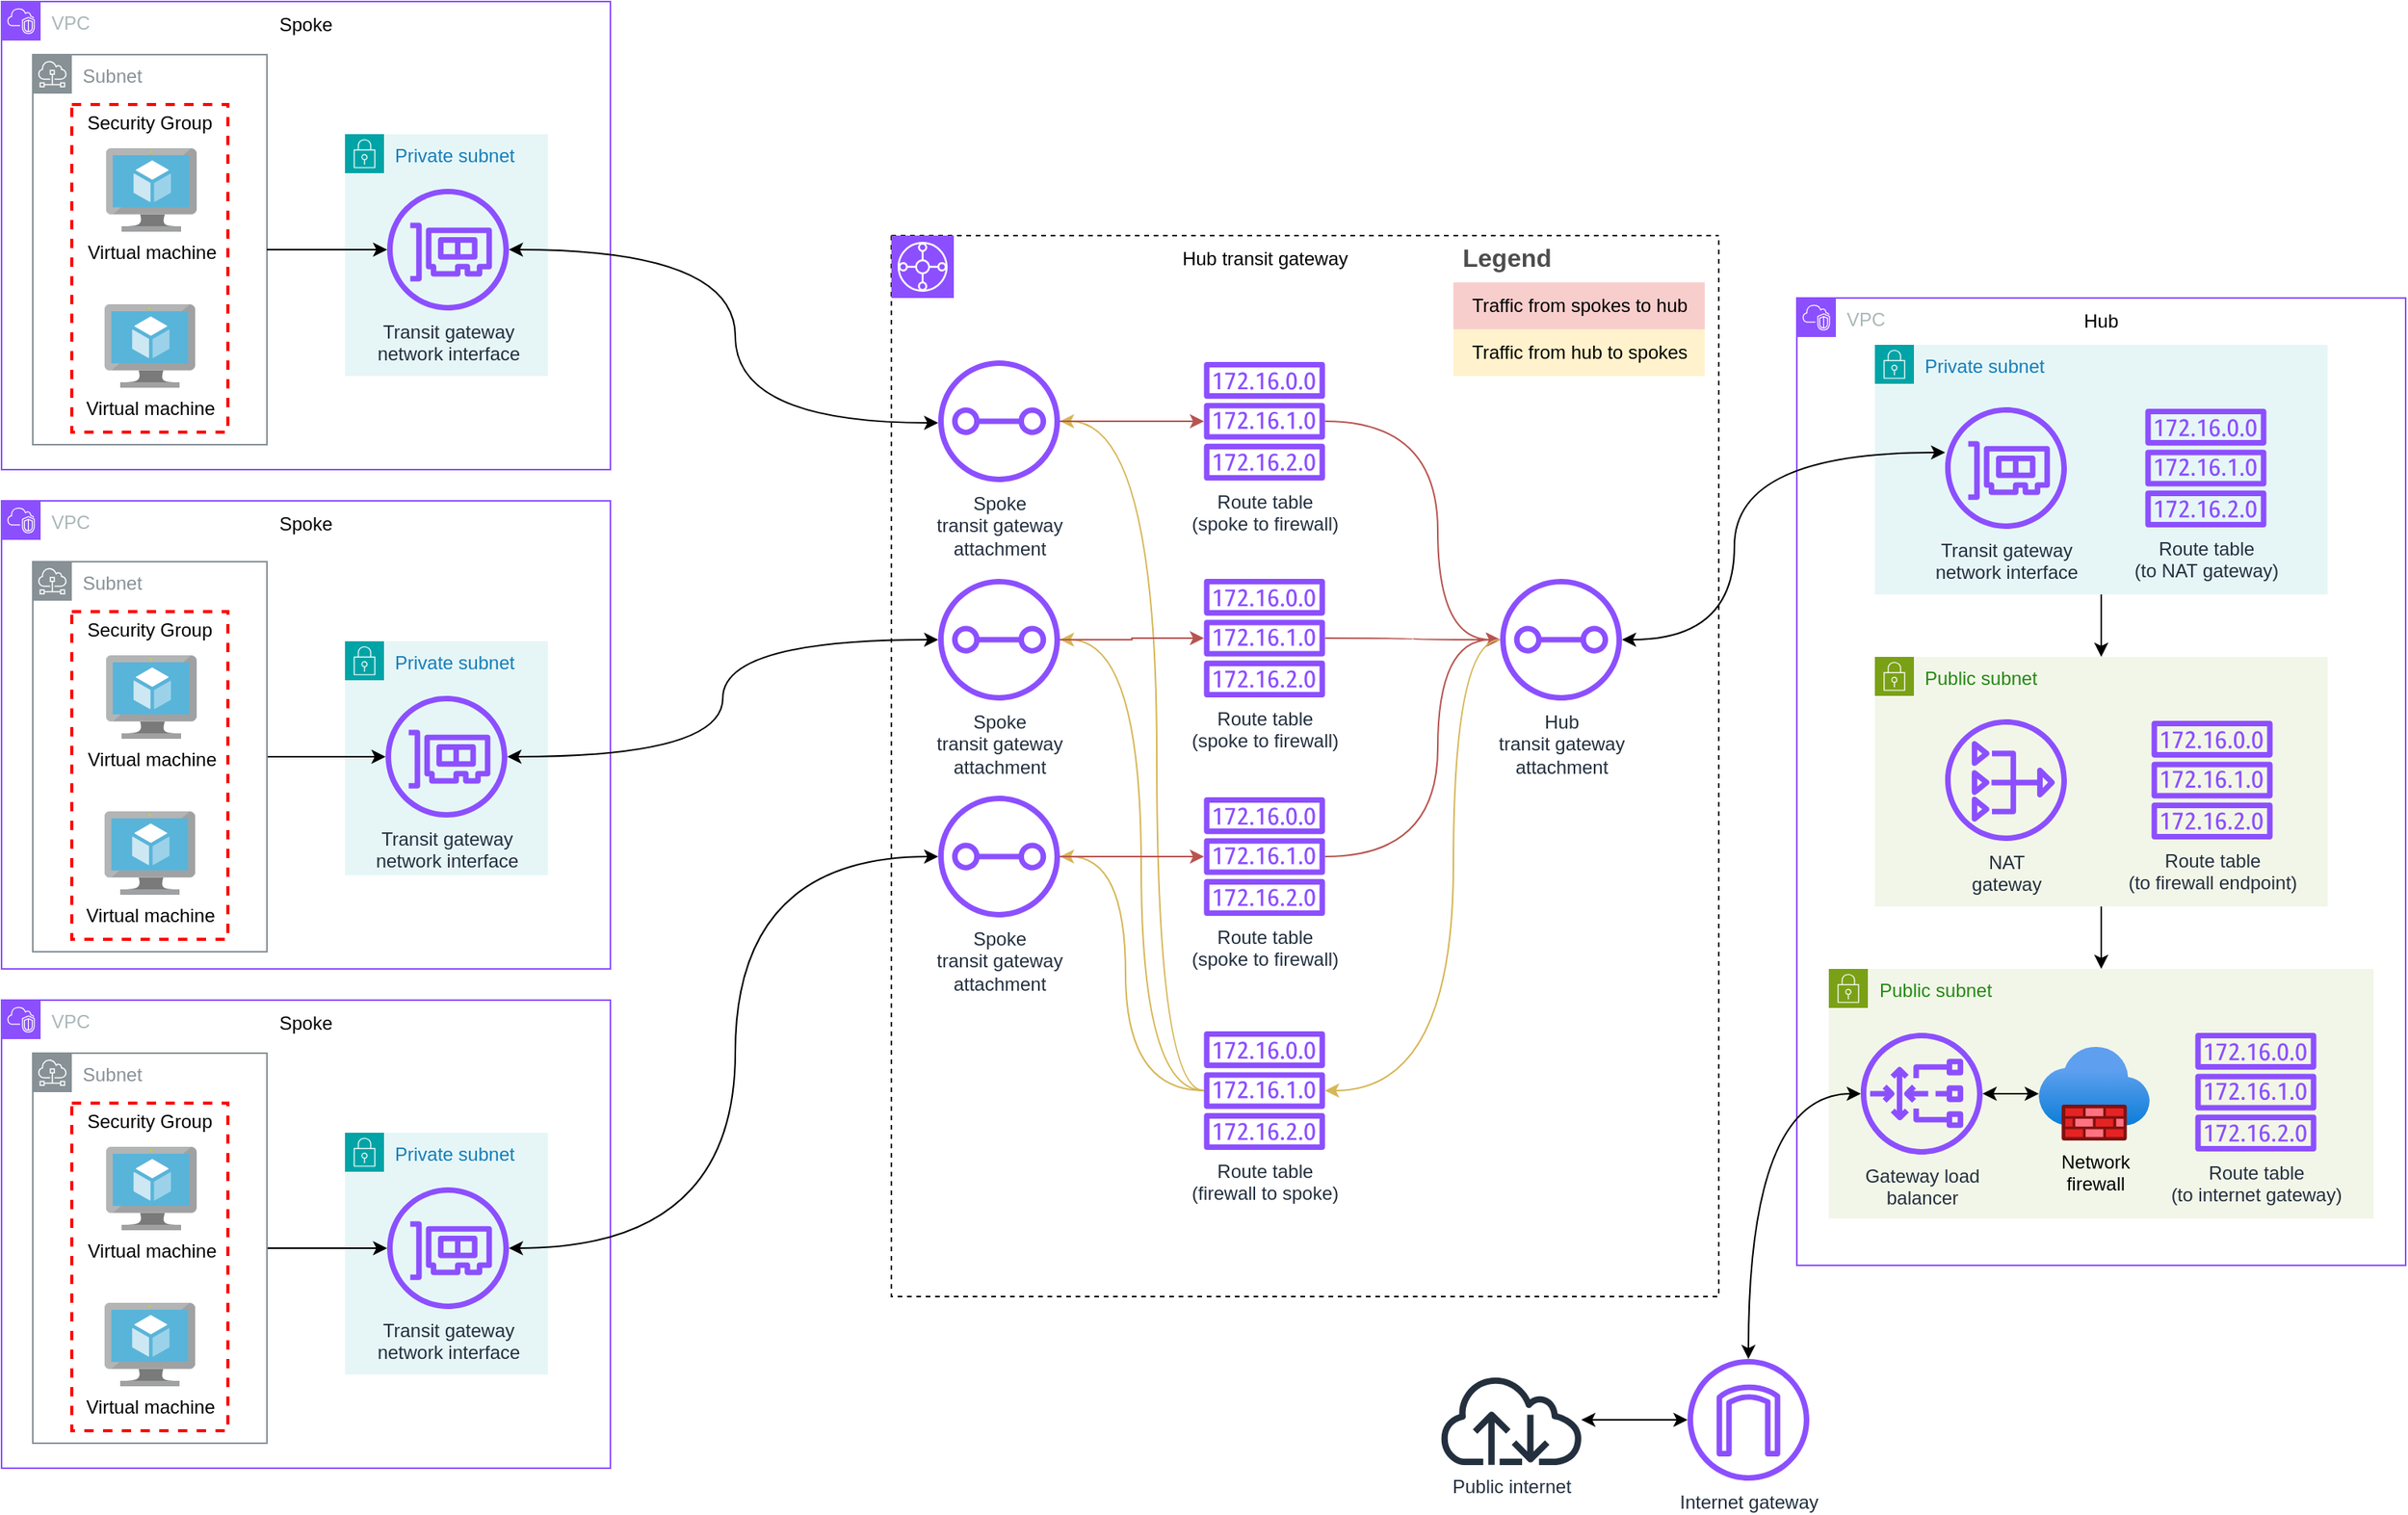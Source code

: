 <mxfile version="26.1.1">
  <diagram name="Page-1" id="fFQ6WQgZWspTpNPEQZPx">
    <mxGraphModel dx="1509" dy="788" grid="1" gridSize="10" guides="1" tooltips="1" connect="1" arrows="1" fold="1" page="1" pageScale="1" pageWidth="850" pageHeight="1100" math="0" shadow="0">
      <root>
        <mxCell id="0" />
        <mxCell id="1" parent="0" />
        <mxCell id="U5_Onp9Ch5R1h0iRhutX-193" value="VPC" style="points=[[0,0],[0.25,0],[0.5,0],[0.75,0],[1,0],[1,0.25],[1,0.5],[1,0.75],[1,1],[0.75,1],[0.5,1],[0.25,1],[0,1],[0,0.75],[0,0.5],[0,0.25]];outlineConnect=0;gradientColor=none;html=1;whiteSpace=wrap;fontSize=12;fontStyle=0;container=1;pointerEvents=0;collapsible=0;recursiveResize=0;shape=mxgraph.aws4.group;grIcon=mxgraph.aws4.group_vpc2;strokeColor=#8C4FFF;fillColor=none;verticalAlign=top;align=left;spacingLeft=30;fontColor=#AAB7B8;dashed=0;" parent="1" vertex="1">
          <mxGeometry x="30" y="30" width="390" height="300" as="geometry" />
        </mxCell>
        <mxCell id="U5_Onp9Ch5R1h0iRhutX-197" value="Subnet" style="sketch=0;outlineConnect=0;gradientColor=none;html=1;whiteSpace=wrap;fontSize=12;fontStyle=0;shape=mxgraph.aws4.group;grIcon=mxgraph.aws4.group_subnet;strokeColor=#879196;fillColor=none;verticalAlign=top;align=left;spacingLeft=30;fontColor=#879196;dashed=0;container=1;" parent="U5_Onp9Ch5R1h0iRhutX-193" vertex="1">
          <mxGeometry x="20" y="34" width="150" height="250" as="geometry" />
        </mxCell>
        <mxCell id="U5_Onp9Ch5R1h0iRhutX-198" value="Security Group" style="fontStyle=0;verticalAlign=top;align=center;spacingTop=-2;fillColor=none;rounded=0;whiteSpace=wrap;html=1;strokeColor=#FF0000;strokeWidth=2;dashed=1;container=0;collapsible=0;expand=0;recursiveResize=0;" parent="U5_Onp9Ch5R1h0iRhutX-197" vertex="1">
          <mxGeometry x="25" y="32" width="100" height="210" as="geometry" />
        </mxCell>
        <mxCell id="U5_Onp9Ch5R1h0iRhutX-196" value="&lt;div&gt;Virtual machine&lt;/div&gt;" style="image;sketch=0;aspect=fixed;html=1;points=[];align=center;fontSize=12;image=img/lib/mscae/Virtual_Machine.svg;" parent="U5_Onp9Ch5R1h0iRhutX-197" vertex="1">
          <mxGeometry x="46.862" y="59.999" width="58.14" height="53.488" as="geometry" />
        </mxCell>
        <mxCell id="U5_Onp9Ch5R1h0iRhutX-195" value="&lt;div&gt;Virtual machine&lt;/div&gt;" style="image;sketch=0;aspect=fixed;html=1;points=[];align=center;fontSize=12;image=img/lib/mscae/Virtual_Machine.svg;" parent="U5_Onp9Ch5R1h0iRhutX-197" vertex="1">
          <mxGeometry x="45.932" y="159.998" width="58.14" height="53.488" as="geometry" />
        </mxCell>
        <mxCell id="LJ91YOR7zUgHexyTRzu9-1" value="Spoke" style="text;html=1;align=center;verticalAlign=middle;whiteSpace=wrap;rounded=0;" vertex="1" parent="U5_Onp9Ch5R1h0iRhutX-193">
          <mxGeometry x="165" width="60" height="30" as="geometry" />
        </mxCell>
        <mxCell id="LJ91YOR7zUgHexyTRzu9-83" value="Private subnet" style="points=[[0,0],[0.25,0],[0.5,0],[0.75,0],[1,0],[1,0.25],[1,0.5],[1,0.75],[1,1],[0.75,1],[0.5,1],[0.25,1],[0,1],[0,0.75],[0,0.5],[0,0.25]];outlineConnect=0;gradientColor=none;html=1;whiteSpace=wrap;fontSize=12;fontStyle=0;container=1;pointerEvents=0;collapsible=0;recursiveResize=0;shape=mxgraph.aws4.group;grIcon=mxgraph.aws4.group_security_group;grStroke=0;strokeColor=#00A4A6;fillColor=#E6F6F7;verticalAlign=top;align=left;spacingLeft=30;fontColor=#147EBA;dashed=0;" vertex="1" parent="U5_Onp9Ch5R1h0iRhutX-193">
          <mxGeometry x="220" y="85" width="130" height="155" as="geometry" />
        </mxCell>
        <mxCell id="LJ91YOR7zUgHexyTRzu9-84" value="&lt;div&gt;Transit gateway&lt;/div&gt;&lt;div&gt;network interface&lt;/div&gt;" style="sketch=0;outlineConnect=0;fontColor=#232F3E;gradientColor=none;fillColor=#8C4FFF;strokeColor=none;dashed=0;verticalLabelPosition=bottom;verticalAlign=top;align=center;html=1;fontSize=12;fontStyle=0;aspect=fixed;pointerEvents=1;shape=mxgraph.aws4.elastic_network_interface;" vertex="1" parent="LJ91YOR7zUgHexyTRzu9-83">
          <mxGeometry x="27" y="35" width="78" height="78" as="geometry" />
        </mxCell>
        <mxCell id="LJ91YOR7zUgHexyTRzu9-132" style="edgeStyle=orthogonalEdgeStyle;rounded=0;orthogonalLoop=1;jettySize=auto;html=1;" edge="1" parent="U5_Onp9Ch5R1h0iRhutX-193" source="U5_Onp9Ch5R1h0iRhutX-197" target="LJ91YOR7zUgHexyTRzu9-84">
          <mxGeometry relative="1" as="geometry" />
        </mxCell>
        <mxCell id="U5_Onp9Ch5R1h0iRhutX-237" value="VPC" style="points=[[0,0],[0.25,0],[0.5,0],[0.75,0],[1,0],[1,0.25],[1,0.5],[1,0.75],[1,1],[0.75,1],[0.5,1],[0.25,1],[0,1],[0,0.75],[0,0.5],[0,0.25]];outlineConnect=0;gradientColor=none;html=1;whiteSpace=wrap;fontSize=12;fontStyle=0;container=1;pointerEvents=0;collapsible=0;recursiveResize=0;shape=mxgraph.aws4.group;grIcon=mxgraph.aws4.group_vpc2;strokeColor=#8C4FFF;fillColor=none;verticalAlign=top;align=left;spacingLeft=30;fontColor=#AAB7B8;dashed=0;" parent="1" vertex="1">
          <mxGeometry x="30" y="350" width="390" height="300" as="geometry" />
        </mxCell>
        <mxCell id="LJ91YOR7zUgHexyTRzu9-3" value="Spoke" style="text;html=1;align=center;verticalAlign=middle;whiteSpace=wrap;rounded=0;" vertex="1" parent="U5_Onp9Ch5R1h0iRhutX-237">
          <mxGeometry x="165" width="60" height="30" as="geometry" />
        </mxCell>
        <mxCell id="LJ91YOR7zUgHexyTRzu9-86" value="Private subnet" style="points=[[0,0],[0.25,0],[0.5,0],[0.75,0],[1,0],[1,0.25],[1,0.5],[1,0.75],[1,1],[0.75,1],[0.5,1],[0.25,1],[0,1],[0,0.75],[0,0.5],[0,0.25]];outlineConnect=0;gradientColor=none;html=1;whiteSpace=wrap;fontSize=12;fontStyle=0;container=1;pointerEvents=0;collapsible=0;recursiveResize=0;shape=mxgraph.aws4.group;grIcon=mxgraph.aws4.group_security_group;grStroke=0;strokeColor=#00A4A6;fillColor=#E6F6F7;verticalAlign=top;align=left;spacingLeft=30;fontColor=#147EBA;dashed=0;" vertex="1" parent="U5_Onp9Ch5R1h0iRhutX-237">
          <mxGeometry x="220" y="90" width="130" height="150" as="geometry" />
        </mxCell>
        <mxCell id="LJ91YOR7zUgHexyTRzu9-87" value="&lt;div&gt;Transit gateway&lt;/div&gt;&lt;div&gt;network interface&lt;/div&gt;" style="sketch=0;outlineConnect=0;fontColor=#232F3E;gradientColor=none;fillColor=#8C4FFF;strokeColor=none;dashed=0;verticalLabelPosition=bottom;verticalAlign=top;align=center;html=1;fontSize=12;fontStyle=0;aspect=fixed;pointerEvents=1;shape=mxgraph.aws4.elastic_network_interface;" vertex="1" parent="LJ91YOR7zUgHexyTRzu9-86">
          <mxGeometry x="26" y="35" width="78" height="78" as="geometry" />
        </mxCell>
        <mxCell id="LJ91YOR7zUgHexyTRzu9-133" style="edgeStyle=orthogonalEdgeStyle;rounded=0;orthogonalLoop=1;jettySize=auto;html=1;" edge="1" parent="U5_Onp9Ch5R1h0iRhutX-237" source="LJ91YOR7zUgHexyTRzu9-124" target="LJ91YOR7zUgHexyTRzu9-87">
          <mxGeometry relative="1" as="geometry" />
        </mxCell>
        <mxCell id="LJ91YOR7zUgHexyTRzu9-124" value="Subnet" style="sketch=0;outlineConnect=0;gradientColor=none;html=1;whiteSpace=wrap;fontSize=12;fontStyle=0;shape=mxgraph.aws4.group;grIcon=mxgraph.aws4.group_subnet;strokeColor=#879196;fillColor=none;verticalAlign=top;align=left;spacingLeft=30;fontColor=#879196;dashed=0;container=1;" vertex="1" parent="U5_Onp9Ch5R1h0iRhutX-237">
          <mxGeometry x="20" y="39" width="150" height="250" as="geometry" />
        </mxCell>
        <mxCell id="LJ91YOR7zUgHexyTRzu9-125" value="Security Group" style="fontStyle=0;verticalAlign=top;align=center;spacingTop=-2;fillColor=none;rounded=0;whiteSpace=wrap;html=1;strokeColor=#FF0000;strokeWidth=2;dashed=1;container=0;collapsible=0;expand=0;recursiveResize=0;" vertex="1" parent="LJ91YOR7zUgHexyTRzu9-124">
          <mxGeometry x="25" y="32" width="100" height="210" as="geometry" />
        </mxCell>
        <mxCell id="LJ91YOR7zUgHexyTRzu9-126" value="&lt;div&gt;Virtual machine&lt;/div&gt;" style="image;sketch=0;aspect=fixed;html=1;points=[];align=center;fontSize=12;image=img/lib/mscae/Virtual_Machine.svg;" vertex="1" parent="LJ91YOR7zUgHexyTRzu9-124">
          <mxGeometry x="46.862" y="59.999" width="58.14" height="53.488" as="geometry" />
        </mxCell>
        <mxCell id="LJ91YOR7zUgHexyTRzu9-127" value="&lt;div&gt;Virtual machine&lt;/div&gt;" style="image;sketch=0;aspect=fixed;html=1;points=[];align=center;fontSize=12;image=img/lib/mscae/Virtual_Machine.svg;" vertex="1" parent="LJ91YOR7zUgHexyTRzu9-124">
          <mxGeometry x="45.932" y="159.998" width="58.14" height="53.488" as="geometry" />
        </mxCell>
        <mxCell id="U5_Onp9Ch5R1h0iRhutX-245" value="VPC" style="points=[[0,0],[0.25,0],[0.5,0],[0.75,0],[1,0],[1,0.25],[1,0.5],[1,0.75],[1,1],[0.75,1],[0.5,1],[0.25,1],[0,1],[0,0.75],[0,0.5],[0,0.25]];outlineConnect=0;gradientColor=none;html=1;whiteSpace=wrap;fontSize=12;fontStyle=0;container=1;pointerEvents=0;collapsible=0;recursiveResize=0;shape=mxgraph.aws4.group;grIcon=mxgraph.aws4.group_vpc2;strokeColor=#8C4FFF;fillColor=none;verticalAlign=top;align=left;spacingLeft=30;fontColor=#AAB7B8;dashed=0;" parent="1" vertex="1">
          <mxGeometry x="30" y="670" width="390" height="300" as="geometry" />
        </mxCell>
        <mxCell id="LJ91YOR7zUgHexyTRzu9-4" value="Spoke" style="text;html=1;align=center;verticalAlign=middle;whiteSpace=wrap;rounded=0;" vertex="1" parent="U5_Onp9Ch5R1h0iRhutX-245">
          <mxGeometry x="165" width="60" height="30" as="geometry" />
        </mxCell>
        <mxCell id="LJ91YOR7zUgHexyTRzu9-88" value="Private subnet" style="points=[[0,0],[0.25,0],[0.5,0],[0.75,0],[1,0],[1,0.25],[1,0.5],[1,0.75],[1,1],[0.75,1],[0.5,1],[0.25,1],[0,1],[0,0.75],[0,0.5],[0,0.25]];outlineConnect=0;gradientColor=none;html=1;whiteSpace=wrap;fontSize=12;fontStyle=0;container=1;pointerEvents=0;collapsible=0;recursiveResize=0;shape=mxgraph.aws4.group;grIcon=mxgraph.aws4.group_security_group;grStroke=0;strokeColor=#00A4A6;fillColor=#E6F6F7;verticalAlign=top;align=left;spacingLeft=30;fontColor=#147EBA;dashed=0;" vertex="1" parent="U5_Onp9Ch5R1h0iRhutX-245">
          <mxGeometry x="220" y="85" width="130" height="155" as="geometry" />
        </mxCell>
        <mxCell id="LJ91YOR7zUgHexyTRzu9-89" value="&lt;div&gt;Transit gateway&lt;/div&gt;&lt;div&gt;network interface&lt;/div&gt;" style="sketch=0;outlineConnect=0;fontColor=#232F3E;gradientColor=none;fillColor=#8C4FFF;strokeColor=none;dashed=0;verticalLabelPosition=bottom;verticalAlign=top;align=center;html=1;fontSize=12;fontStyle=0;aspect=fixed;pointerEvents=1;shape=mxgraph.aws4.elastic_network_interface;" vertex="1" parent="LJ91YOR7zUgHexyTRzu9-88">
          <mxGeometry x="27" y="35" width="78" height="78" as="geometry" />
        </mxCell>
        <mxCell id="LJ91YOR7zUgHexyTRzu9-134" style="edgeStyle=orthogonalEdgeStyle;rounded=0;orthogonalLoop=1;jettySize=auto;html=1;" edge="1" parent="U5_Onp9Ch5R1h0iRhutX-245" source="LJ91YOR7zUgHexyTRzu9-128" target="LJ91YOR7zUgHexyTRzu9-89">
          <mxGeometry relative="1" as="geometry" />
        </mxCell>
        <mxCell id="LJ91YOR7zUgHexyTRzu9-128" value="Subnet" style="sketch=0;outlineConnect=0;gradientColor=none;html=1;whiteSpace=wrap;fontSize=12;fontStyle=0;shape=mxgraph.aws4.group;grIcon=mxgraph.aws4.group_subnet;strokeColor=#879196;fillColor=none;verticalAlign=top;align=left;spacingLeft=30;fontColor=#879196;dashed=0;container=1;" vertex="1" parent="U5_Onp9Ch5R1h0iRhutX-245">
          <mxGeometry x="20" y="34" width="150" height="250" as="geometry" />
        </mxCell>
        <mxCell id="LJ91YOR7zUgHexyTRzu9-129" value="Security Group" style="fontStyle=0;verticalAlign=top;align=center;spacingTop=-2;fillColor=none;rounded=0;whiteSpace=wrap;html=1;strokeColor=#FF0000;strokeWidth=2;dashed=1;container=0;collapsible=0;expand=0;recursiveResize=0;" vertex="1" parent="LJ91YOR7zUgHexyTRzu9-128">
          <mxGeometry x="25" y="32" width="100" height="210" as="geometry" />
        </mxCell>
        <mxCell id="LJ91YOR7zUgHexyTRzu9-130" value="&lt;div&gt;Virtual machine&lt;/div&gt;" style="image;sketch=0;aspect=fixed;html=1;points=[];align=center;fontSize=12;image=img/lib/mscae/Virtual_Machine.svg;" vertex="1" parent="LJ91YOR7zUgHexyTRzu9-128">
          <mxGeometry x="46.862" y="59.999" width="58.14" height="53.488" as="geometry" />
        </mxCell>
        <mxCell id="LJ91YOR7zUgHexyTRzu9-131" value="&lt;div&gt;Virtual machine&lt;/div&gt;" style="image;sketch=0;aspect=fixed;html=1;points=[];align=center;fontSize=12;image=img/lib/mscae/Virtual_Machine.svg;" vertex="1" parent="LJ91YOR7zUgHexyTRzu9-128">
          <mxGeometry x="45.932" y="159.998" width="58.14" height="53.488" as="geometry" />
        </mxCell>
        <mxCell id="LJ91YOR7zUgHexyTRzu9-92" style="edgeStyle=orthogonalEdgeStyle;rounded=0;orthogonalLoop=1;jettySize=auto;html=1;curved=1;startArrow=classic;startFill=1;" edge="1" parent="1" source="LJ91YOR7zUgHexyTRzu9-84" target="LJ91YOR7zUgHexyTRzu9-85">
          <mxGeometry relative="1" as="geometry">
            <Array as="points">
              <mxPoint x="500" y="189" />
              <mxPoint x="500" y="300" />
            </Array>
          </mxGeometry>
        </mxCell>
        <mxCell id="LJ91YOR7zUgHexyTRzu9-94" style="edgeStyle=orthogonalEdgeStyle;rounded=0;orthogonalLoop=1;jettySize=auto;html=1;curved=1;startArrow=classic;startFill=1;" edge="1" parent="1" source="LJ91YOR7zUgHexyTRzu9-87" target="LJ91YOR7zUgHexyTRzu9-90">
          <mxGeometry relative="1" as="geometry" />
        </mxCell>
        <mxCell id="LJ91YOR7zUgHexyTRzu9-96" style="edgeStyle=orthogonalEdgeStyle;rounded=0;orthogonalLoop=1;jettySize=auto;html=1;curved=1;startArrow=classic;startFill=1;" edge="1" parent="1" source="LJ91YOR7zUgHexyTRzu9-89" target="LJ91YOR7zUgHexyTRzu9-91">
          <mxGeometry relative="1" as="geometry">
            <Array as="points">
              <mxPoint x="500" y="829" />
              <mxPoint x="500" y="578" />
            </Array>
          </mxGeometry>
        </mxCell>
        <mxCell id="LJ91YOR7zUgHexyTRzu9-58" value="" style="swimlane;startSize=0;dashed=1;" vertex="1" parent="1">
          <mxGeometry x="600" y="180" width="530" height="680" as="geometry" />
        </mxCell>
        <mxCell id="LJ91YOR7zUgHexyTRzu9-51" value="" style="sketch=0;points=[[0,0,0],[0.25,0,0],[0.5,0,0],[0.75,0,0],[1,0,0],[0,1,0],[0.25,1,0],[0.5,1,0],[0.75,1,0],[1,1,0],[0,0.25,0],[0,0.5,0],[0,0.75,0],[1,0.25,0],[1,0.5,0],[1,0.75,0]];outlineConnect=0;fontColor=#232F3E;fillColor=#8C4FFF;strokeColor=#ffffff;dashed=0;verticalLabelPosition=bottom;verticalAlign=top;align=center;html=1;fontSize=12;fontStyle=0;aspect=fixed;shape=mxgraph.aws4.resourceIcon;resIcon=mxgraph.aws4.transit_gateway;" vertex="1" parent="LJ91YOR7zUgHexyTRzu9-58">
          <mxGeometry width="40" height="40" as="geometry" />
        </mxCell>
        <mxCell id="LJ91YOR7zUgHexyTRzu9-112" style="edgeStyle=orthogonalEdgeStyle;rounded=0;orthogonalLoop=1;jettySize=auto;html=1;curved=1;fillColor=#fff2cc;strokeColor=#d6b656;" edge="1" parent="LJ91YOR7zUgHexyTRzu9-58" source="LJ91YOR7zUgHexyTRzu9-60" target="LJ91YOR7zUgHexyTRzu9-91">
          <mxGeometry relative="1" as="geometry">
            <Array as="points">
              <mxPoint x="150" y="548" />
              <mxPoint x="150" y="398" />
            </Array>
          </mxGeometry>
        </mxCell>
        <mxCell id="LJ91YOR7zUgHexyTRzu9-113" style="edgeStyle=orthogonalEdgeStyle;rounded=0;orthogonalLoop=1;jettySize=auto;html=1;curved=1;fillColor=#fff2cc;strokeColor=#d6b656;" edge="1" parent="LJ91YOR7zUgHexyTRzu9-58" source="LJ91YOR7zUgHexyTRzu9-60" target="LJ91YOR7zUgHexyTRzu9-90">
          <mxGeometry relative="1" as="geometry">
            <Array as="points">
              <mxPoint x="160" y="548" />
              <mxPoint x="160" y="259" />
            </Array>
          </mxGeometry>
        </mxCell>
        <mxCell id="LJ91YOR7zUgHexyTRzu9-114" style="edgeStyle=orthogonalEdgeStyle;rounded=0;orthogonalLoop=1;jettySize=auto;html=1;curved=1;fillColor=#fff2cc;strokeColor=#d6b656;" edge="1" parent="LJ91YOR7zUgHexyTRzu9-58" source="LJ91YOR7zUgHexyTRzu9-60" target="LJ91YOR7zUgHexyTRzu9-85">
          <mxGeometry relative="1" as="geometry">
            <Array as="points">
              <mxPoint x="170" y="548" />
              <mxPoint x="170" y="119" />
            </Array>
          </mxGeometry>
        </mxCell>
        <mxCell id="LJ91YOR7zUgHexyTRzu9-60" value="&lt;div&gt;Route table&lt;/div&gt;&lt;div&gt;(firewall to spoke)&lt;/div&gt;" style="sketch=0;outlineConnect=0;fontColor=#232F3E;gradientColor=none;fillColor=#8C4FFF;strokeColor=none;dashed=0;verticalLabelPosition=bottom;verticalAlign=top;align=center;html=1;fontSize=12;fontStyle=0;aspect=fixed;pointerEvents=1;shape=mxgraph.aws4.route_table;" vertex="1" parent="LJ91YOR7zUgHexyTRzu9-58">
          <mxGeometry x="200" y="510" width="78" height="76" as="geometry" />
        </mxCell>
        <mxCell id="LJ91YOR7zUgHexyTRzu9-106" style="edgeStyle=orthogonalEdgeStyle;rounded=0;orthogonalLoop=1;jettySize=auto;html=1;curved=1;strokeColor=#b85450;fillColor=#f8cecc;" edge="1" parent="LJ91YOR7zUgHexyTRzu9-58" source="LJ91YOR7zUgHexyTRzu9-22" target="LJ91YOR7zUgHexyTRzu9-64">
          <mxGeometry relative="1" as="geometry">
            <Array as="points">
              <mxPoint x="350" y="119" />
              <mxPoint x="350" y="259" />
            </Array>
          </mxGeometry>
        </mxCell>
        <mxCell id="LJ91YOR7zUgHexyTRzu9-22" value="&lt;div&gt;Route table&lt;/div&gt;&lt;div&gt;(spoke to firewall)&lt;/div&gt;" style="sketch=0;outlineConnect=0;fontColor=#232F3E;gradientColor=none;fillColor=#8C4FFF;strokeColor=none;dashed=0;verticalLabelPosition=bottom;verticalAlign=top;align=center;html=1;fontSize=12;fontStyle=0;aspect=fixed;pointerEvents=1;shape=mxgraph.aws4.route_table;" vertex="1" parent="LJ91YOR7zUgHexyTRzu9-58">
          <mxGeometry x="200" y="81" width="78" height="76" as="geometry" />
        </mxCell>
        <mxCell id="LJ91YOR7zUgHexyTRzu9-108" style="edgeStyle=orthogonalEdgeStyle;rounded=0;orthogonalLoop=1;jettySize=auto;html=1;curved=1;fillColor=#f8cecc;strokeColor=#b85450;" edge="1" parent="LJ91YOR7zUgHexyTRzu9-58" source="LJ91YOR7zUgHexyTRzu9-80" target="LJ91YOR7zUgHexyTRzu9-64">
          <mxGeometry relative="1" as="geometry">
            <Array as="points">
              <mxPoint x="350" y="398" />
              <mxPoint x="350" y="259" />
            </Array>
          </mxGeometry>
        </mxCell>
        <mxCell id="LJ91YOR7zUgHexyTRzu9-80" value="&lt;div&gt;Route table&lt;/div&gt;&lt;div&gt;(spoke to firewall)&lt;/div&gt;" style="sketch=0;outlineConnect=0;fontColor=#232F3E;gradientColor=none;fillColor=#8C4FFF;strokeColor=none;dashed=0;verticalLabelPosition=bottom;verticalAlign=top;align=center;html=1;fontSize=12;fontStyle=0;aspect=fixed;pointerEvents=1;shape=mxgraph.aws4.route_table;" vertex="1" parent="LJ91YOR7zUgHexyTRzu9-58">
          <mxGeometry x="200" y="360" width="78" height="76" as="geometry" />
        </mxCell>
        <mxCell id="LJ91YOR7zUgHexyTRzu9-107" style="edgeStyle=orthogonalEdgeStyle;rounded=0;orthogonalLoop=1;jettySize=auto;html=1;curved=1;fillColor=#f8cecc;strokeColor=#b85450;" edge="1" parent="LJ91YOR7zUgHexyTRzu9-58" source="LJ91YOR7zUgHexyTRzu9-79" target="LJ91YOR7zUgHexyTRzu9-64">
          <mxGeometry relative="1" as="geometry" />
        </mxCell>
        <mxCell id="LJ91YOR7zUgHexyTRzu9-79" value="&lt;div&gt;Route table&lt;/div&gt;&lt;div&gt;(spoke to firewall)&lt;/div&gt;" style="sketch=0;outlineConnect=0;fontColor=#232F3E;gradientColor=none;fillColor=#8C4FFF;strokeColor=none;dashed=0;verticalLabelPosition=bottom;verticalAlign=top;align=center;html=1;fontSize=12;fontStyle=0;aspect=fixed;pointerEvents=1;shape=mxgraph.aws4.route_table;" vertex="1" parent="LJ91YOR7zUgHexyTRzu9-58">
          <mxGeometry x="200" y="220" width="78" height="76" as="geometry" />
        </mxCell>
        <mxCell id="LJ91YOR7zUgHexyTRzu9-102" style="edgeStyle=orthogonalEdgeStyle;rounded=0;orthogonalLoop=1;jettySize=auto;html=1;fontColor=#EA6B66;strokeColor=#b85450;fillColor=#f8cecc;" edge="1" parent="LJ91YOR7zUgHexyTRzu9-58" source="LJ91YOR7zUgHexyTRzu9-85" target="LJ91YOR7zUgHexyTRzu9-22">
          <mxGeometry relative="1" as="geometry" />
        </mxCell>
        <mxCell id="LJ91YOR7zUgHexyTRzu9-85" value="&lt;div&gt;Spoke&lt;/div&gt;&lt;div&gt;transit gateway&lt;/div&gt;&lt;div&gt;attachment&lt;/div&gt;" style="sketch=0;outlineConnect=0;fontColor=#232F3E;gradientColor=none;fillColor=#8C4FFF;strokeColor=none;dashed=0;verticalLabelPosition=bottom;verticalAlign=top;align=center;html=1;fontSize=12;fontStyle=0;aspect=fixed;pointerEvents=1;shape=mxgraph.aws4.transit_gateway_attachment;" vertex="1" parent="LJ91YOR7zUgHexyTRzu9-58">
          <mxGeometry x="30" y="80" width="78" height="78" as="geometry" />
        </mxCell>
        <mxCell id="LJ91YOR7zUgHexyTRzu9-103" style="edgeStyle=orthogonalEdgeStyle;rounded=0;orthogonalLoop=1;jettySize=auto;html=1;strokeColor=#b85450;fillColor=#f8cecc;" edge="1" parent="LJ91YOR7zUgHexyTRzu9-58" source="LJ91YOR7zUgHexyTRzu9-90" target="LJ91YOR7zUgHexyTRzu9-79">
          <mxGeometry relative="1" as="geometry" />
        </mxCell>
        <mxCell id="LJ91YOR7zUgHexyTRzu9-90" value="&lt;div&gt;Spoke&lt;/div&gt;&lt;div&gt;transit gateway&lt;/div&gt;&lt;div&gt;attachment&lt;/div&gt;" style="sketch=0;outlineConnect=0;fontColor=#232F3E;gradientColor=none;fillColor=#8C4FFF;strokeColor=none;dashed=0;verticalLabelPosition=bottom;verticalAlign=top;align=center;html=1;fontSize=12;fontStyle=0;aspect=fixed;pointerEvents=1;shape=mxgraph.aws4.transit_gateway_attachment;" vertex="1" parent="LJ91YOR7zUgHexyTRzu9-58">
          <mxGeometry x="30" y="220" width="78" height="78" as="geometry" />
        </mxCell>
        <mxCell id="LJ91YOR7zUgHexyTRzu9-104" style="edgeStyle=orthogonalEdgeStyle;rounded=0;orthogonalLoop=1;jettySize=auto;html=1;fillColor=#f8cecc;strokeColor=#b85450;" edge="1" parent="LJ91YOR7zUgHexyTRzu9-58" source="LJ91YOR7zUgHexyTRzu9-91" target="LJ91YOR7zUgHexyTRzu9-80">
          <mxGeometry relative="1" as="geometry" />
        </mxCell>
        <mxCell id="LJ91YOR7zUgHexyTRzu9-91" value="&lt;div&gt;Spoke&lt;/div&gt;&lt;div&gt;transit gateway&lt;/div&gt;&lt;div&gt;attachment&lt;/div&gt;" style="sketch=0;outlineConnect=0;fontColor=#232F3E;gradientColor=none;fillColor=#8C4FFF;strokeColor=none;dashed=0;verticalLabelPosition=bottom;verticalAlign=top;align=center;html=1;fontSize=12;fontStyle=0;aspect=fixed;pointerEvents=1;shape=mxgraph.aws4.transit_gateway_attachment;" vertex="1" parent="LJ91YOR7zUgHexyTRzu9-58">
          <mxGeometry x="30" y="359" width="78" height="78" as="geometry" />
        </mxCell>
        <mxCell id="LJ91YOR7zUgHexyTRzu9-111" style="edgeStyle=orthogonalEdgeStyle;rounded=0;orthogonalLoop=1;jettySize=auto;html=1;curved=1;fillColor=#fff2cc;strokeColor=#d6b656;" edge="1" parent="LJ91YOR7zUgHexyTRzu9-58" source="LJ91YOR7zUgHexyTRzu9-64" target="LJ91YOR7zUgHexyTRzu9-60">
          <mxGeometry relative="1" as="geometry">
            <Array as="points">
              <mxPoint x="360" y="259" />
              <mxPoint x="360" y="548" />
            </Array>
          </mxGeometry>
        </mxCell>
        <mxCell id="LJ91YOR7zUgHexyTRzu9-64" value="&lt;div&gt;Hub&lt;/div&gt;&lt;div&gt;transit gateway&lt;/div&gt;&lt;div&gt;attachment&lt;/div&gt;" style="sketch=0;outlineConnect=0;fontColor=#232F3E;gradientColor=none;fillColor=#8C4FFF;strokeColor=none;dashed=0;verticalLabelPosition=bottom;verticalAlign=top;align=center;html=1;fontSize=12;fontStyle=0;aspect=fixed;pointerEvents=1;shape=mxgraph.aws4.transit_gateway_attachment;" vertex="1" parent="LJ91YOR7zUgHexyTRzu9-58">
          <mxGeometry x="390" y="220" width="78" height="78" as="geometry" />
        </mxCell>
        <mxCell id="LJ91YOR7zUgHexyTRzu9-135" value="Hub transit gateway" style="text;html=1;align=center;verticalAlign=middle;resizable=0;points=[];autosize=1;strokeColor=none;fillColor=none;" vertex="1" parent="LJ91YOR7zUgHexyTRzu9-58">
          <mxGeometry x="174" width="130" height="30" as="geometry" />
        </mxCell>
        <mxCell id="LJ91YOR7zUgHexyTRzu9-136" value="Legend" style="shape=table;startSize=30;container=1;collapsible=0;childLayout=tableLayout;fontSize=16;align=left;verticalAlign=top;fillColor=none;strokeColor=none;fontColor=#4D4D4D;fontStyle=1;spacingLeft=6;spacing=0;resizable=0;" vertex="1" parent="LJ91YOR7zUgHexyTRzu9-58">
          <mxGeometry x="360" width="161" height="90" as="geometry" />
        </mxCell>
        <mxCell id="LJ91YOR7zUgHexyTRzu9-137" value="" style="shape=tableRow;horizontal=0;startSize=0;swimlaneHead=0;swimlaneBody=0;strokeColor=inherit;top=0;left=0;bottom=0;right=0;collapsible=0;dropTarget=0;fillColor=none;points=[[0,0.5],[1,0.5]];portConstraint=eastwest;fontSize=12;" vertex="1" parent="LJ91YOR7zUgHexyTRzu9-136">
          <mxGeometry y="30" width="161" height="30" as="geometry" />
        </mxCell>
        <mxCell id="LJ91YOR7zUgHexyTRzu9-138" value="Traffic from spokes to hub" style="shape=partialRectangle;html=1;whiteSpace=wrap;connectable=0;strokeColor=#b85450;overflow=hidden;fillColor=#f8cecc;top=0;left=0;bottom=0;right=0;pointerEvents=1;fontSize=12;align=left;spacingLeft=10;spacingRight=4;" vertex="1" parent="LJ91YOR7zUgHexyTRzu9-137">
          <mxGeometry width="161" height="30" as="geometry">
            <mxRectangle width="161" height="30" as="alternateBounds" />
          </mxGeometry>
        </mxCell>
        <mxCell id="LJ91YOR7zUgHexyTRzu9-139" value="" style="shape=tableRow;horizontal=0;startSize=0;swimlaneHead=0;swimlaneBody=0;strokeColor=inherit;top=0;left=0;bottom=0;right=0;collapsible=0;dropTarget=0;fillColor=none;points=[[0,0.5],[1,0.5]];portConstraint=eastwest;fontSize=12;" vertex="1" parent="LJ91YOR7zUgHexyTRzu9-136">
          <mxGeometry y="60" width="161" height="30" as="geometry" />
        </mxCell>
        <mxCell id="LJ91YOR7zUgHexyTRzu9-140" value="Traffic from hub to spokes" style="shape=partialRectangle;html=1;whiteSpace=wrap;connectable=0;strokeColor=#d6b656;overflow=hidden;fillColor=#fff2cc;top=0;left=0;bottom=0;right=0;pointerEvents=1;fontSize=12;align=left;spacingLeft=10;spacingRight=4;" vertex="1" parent="LJ91YOR7zUgHexyTRzu9-139">
          <mxGeometry width="161" height="30" as="geometry">
            <mxRectangle width="161" height="30" as="alternateBounds" />
          </mxGeometry>
        </mxCell>
        <mxCell id="LJ91YOR7zUgHexyTRzu9-49" value="VPC" style="points=[[0,0],[0.25,0],[0.5,0],[0.75,0],[1,0],[1,0.25],[1,0.5],[1,0.75],[1,1],[0.75,1],[0.5,1],[0.25,1],[0,1],[0,0.75],[0,0.5],[0,0.25]];outlineConnect=0;gradientColor=none;html=1;whiteSpace=wrap;fontSize=12;fontStyle=0;container=1;pointerEvents=0;collapsible=0;recursiveResize=0;shape=mxgraph.aws4.group;grIcon=mxgraph.aws4.group_vpc2;strokeColor=#8C4FFF;fillColor=none;verticalAlign=top;align=left;spacingLeft=30;fontColor=#AAB7B8;dashed=0;" vertex="1" parent="1">
          <mxGeometry x="1180" y="220" width="390" height="620" as="geometry" />
        </mxCell>
        <mxCell id="LJ91YOR7zUgHexyTRzu9-115" style="edgeStyle=orthogonalEdgeStyle;rounded=0;orthogonalLoop=1;jettySize=auto;html=1;exitX=0.5;exitY=1;exitDx=0;exitDy=0;" edge="1" parent="LJ91YOR7zUgHexyTRzu9-49" source="LJ91YOR7zUgHexyTRzu9-52" target="LJ91YOR7zUgHexyTRzu9-53">
          <mxGeometry relative="1" as="geometry" />
        </mxCell>
        <mxCell id="LJ91YOR7zUgHexyTRzu9-52" value="Private subnet" style="points=[[0,0],[0.25,0],[0.5,0],[0.75,0],[1,0],[1,0.25],[1,0.5],[1,0.75],[1,1],[0.75,1],[0.5,1],[0.25,1],[0,1],[0,0.75],[0,0.5],[0,0.25]];outlineConnect=0;gradientColor=none;html=1;whiteSpace=wrap;fontSize=12;fontStyle=0;container=1;pointerEvents=0;collapsible=0;recursiveResize=0;shape=mxgraph.aws4.group;grIcon=mxgraph.aws4.group_security_group;grStroke=0;strokeColor=#00A4A6;fillColor=#E6F6F7;verticalAlign=top;align=left;spacingLeft=30;fontColor=#147EBA;dashed=0;" vertex="1" parent="LJ91YOR7zUgHexyTRzu9-49">
          <mxGeometry x="50" y="30" width="290" height="160" as="geometry" />
        </mxCell>
        <mxCell id="LJ91YOR7zUgHexyTRzu9-69" value="&lt;div&gt;Route table&lt;/div&gt;&lt;div&gt;(to NAT gateway)&lt;/div&gt;" style="sketch=0;outlineConnect=0;fontColor=#232F3E;gradientColor=none;fillColor=#8C4FFF;strokeColor=none;dashed=0;verticalLabelPosition=bottom;verticalAlign=top;align=center;html=1;fontSize=12;fontStyle=0;aspect=fixed;pointerEvents=1;shape=mxgraph.aws4.route_table;" vertex="1" parent="LJ91YOR7zUgHexyTRzu9-52">
          <mxGeometry x="173" y="41" width="78" height="76" as="geometry" />
        </mxCell>
        <mxCell id="LJ91YOR7zUgHexyTRzu9-109" value="&lt;div&gt;Transit gateway&lt;/div&gt;&lt;div&gt;network interface&lt;/div&gt;" style="sketch=0;outlineConnect=0;fontColor=#232F3E;gradientColor=none;fillColor=#8C4FFF;strokeColor=none;dashed=0;verticalLabelPosition=bottom;verticalAlign=top;align=center;html=1;fontSize=12;fontStyle=0;aspect=fixed;pointerEvents=1;shape=mxgraph.aws4.elastic_network_interface;" vertex="1" parent="LJ91YOR7zUgHexyTRzu9-52">
          <mxGeometry x="45" y="40" width="78" height="78" as="geometry" />
        </mxCell>
        <mxCell id="LJ91YOR7zUgHexyTRzu9-116" style="edgeStyle=orthogonalEdgeStyle;rounded=0;orthogonalLoop=1;jettySize=auto;html=1;exitX=0.5;exitY=1;exitDx=0;exitDy=0;" edge="1" parent="LJ91YOR7zUgHexyTRzu9-49" source="LJ91YOR7zUgHexyTRzu9-53" target="LJ91YOR7zUgHexyTRzu9-54">
          <mxGeometry relative="1" as="geometry" />
        </mxCell>
        <mxCell id="LJ91YOR7zUgHexyTRzu9-53" value="Public subnet" style="points=[[0,0],[0.25,0],[0.5,0],[0.75,0],[1,0],[1,0.25],[1,0.5],[1,0.75],[1,1],[0.75,1],[0.5,1],[0.25,1],[0,1],[0,0.75],[0,0.5],[0,0.25]];outlineConnect=0;gradientColor=none;html=1;whiteSpace=wrap;fontSize=12;fontStyle=0;container=1;pointerEvents=0;collapsible=0;recursiveResize=0;shape=mxgraph.aws4.group;grIcon=mxgraph.aws4.group_security_group;grStroke=0;strokeColor=#7AA116;fillColor=#F2F6E8;verticalAlign=top;align=left;spacingLeft=30;fontColor=#248814;dashed=0;" vertex="1" parent="LJ91YOR7zUgHexyTRzu9-49">
          <mxGeometry x="50" y="230" width="290" height="160" as="geometry" />
        </mxCell>
        <mxCell id="LJ91YOR7zUgHexyTRzu9-70" value="&lt;div&gt;NAT&lt;/div&gt;&lt;div&gt;gateway&lt;/div&gt;" style="sketch=0;outlineConnect=0;fontColor=#232F3E;gradientColor=none;fillColor=#8C4FFF;strokeColor=none;dashed=0;verticalLabelPosition=bottom;verticalAlign=top;align=center;html=1;fontSize=12;fontStyle=0;aspect=fixed;pointerEvents=1;shape=mxgraph.aws4.nat_gateway;" vertex="1" parent="LJ91YOR7zUgHexyTRzu9-53">
          <mxGeometry x="45" y="40" width="78" height="78" as="geometry" />
        </mxCell>
        <mxCell id="LJ91YOR7zUgHexyTRzu9-71" value="&lt;div&gt;Route table&lt;/div&gt;&lt;div&gt;(to firewall endpoint)&lt;/div&gt;" style="sketch=0;outlineConnect=0;fontColor=#232F3E;gradientColor=none;fillColor=#8C4FFF;strokeColor=none;dashed=0;verticalLabelPosition=bottom;verticalAlign=top;align=center;html=1;fontSize=12;fontStyle=0;aspect=fixed;pointerEvents=1;shape=mxgraph.aws4.route_table;" vertex="1" parent="LJ91YOR7zUgHexyTRzu9-53">
          <mxGeometry x="177" y="41" width="78" height="76" as="geometry" />
        </mxCell>
        <mxCell id="LJ91YOR7zUgHexyTRzu9-54" value="Public subnet" style="points=[[0,0],[0.25,0],[0.5,0],[0.75,0],[1,0],[1,0.25],[1,0.5],[1,0.75],[1,1],[0.75,1],[0.5,1],[0.25,1],[0,1],[0,0.75],[0,0.5],[0,0.25]];outlineConnect=0;gradientColor=none;html=1;whiteSpace=wrap;fontSize=12;fontStyle=0;container=1;pointerEvents=0;collapsible=0;recursiveResize=0;shape=mxgraph.aws4.group;grIcon=mxgraph.aws4.group_security_group;grStroke=0;strokeColor=#7AA116;fillColor=#F2F6E8;verticalAlign=top;align=left;spacingLeft=30;fontColor=#248814;dashed=0;" vertex="1" parent="LJ91YOR7zUgHexyTRzu9-49">
          <mxGeometry x="20.5" y="430" width="349" height="160" as="geometry" />
        </mxCell>
        <mxCell id="LJ91YOR7zUgHexyTRzu9-121" style="edgeStyle=orthogonalEdgeStyle;rounded=0;orthogonalLoop=1;jettySize=auto;html=1;startArrow=classic;startFill=1;" edge="1" parent="LJ91YOR7zUgHexyTRzu9-54" source="LJ91YOR7zUgHexyTRzu9-55" target="LJ91YOR7zUgHexyTRzu9-56">
          <mxGeometry relative="1" as="geometry" />
        </mxCell>
        <mxCell id="LJ91YOR7zUgHexyTRzu9-55" value="&lt;div&gt;Network&lt;/div&gt;&lt;div&gt;firewall&lt;/div&gt;" style="image;aspect=fixed;html=1;points=[];align=center;fontSize=12;image=img/lib/azure2/networking/Firewalls.svg;labelBackgroundColor=light-dark(#f2f6e8, #ededed);" vertex="1" parent="LJ91YOR7zUgHexyTRzu9-54">
          <mxGeometry x="134.5" y="50" width="71" height="60" as="geometry" />
        </mxCell>
        <mxCell id="LJ91YOR7zUgHexyTRzu9-56" value="&lt;div&gt;Gateway load&lt;/div&gt;&lt;div&gt;balancer&lt;/div&gt;" style="sketch=0;outlineConnect=0;fontColor=#232F3E;gradientColor=none;fillColor=#8C4FFF;strokeColor=none;dashed=0;verticalLabelPosition=bottom;verticalAlign=top;align=center;html=1;fontSize=12;fontStyle=0;aspect=fixed;pointerEvents=1;shape=mxgraph.aws4.gateway_load_balancer;" vertex="1" parent="LJ91YOR7zUgHexyTRzu9-54">
          <mxGeometry x="20.5" y="41" width="78" height="78" as="geometry" />
        </mxCell>
        <mxCell id="LJ91YOR7zUgHexyTRzu9-72" value="&lt;div&gt;Route table&lt;/div&gt;&lt;div&gt;(to internet gateway)&lt;/div&gt;" style="sketch=0;outlineConnect=0;fontColor=#232F3E;gradientColor=none;fillColor=#8C4FFF;strokeColor=none;dashed=0;verticalLabelPosition=bottom;verticalAlign=top;align=center;html=1;fontSize=12;fontStyle=0;aspect=fixed;pointerEvents=1;shape=mxgraph.aws4.route_table;" vertex="1" parent="LJ91YOR7zUgHexyTRzu9-54">
          <mxGeometry x="234.5" y="41" width="78" height="76" as="geometry" />
        </mxCell>
        <mxCell id="LJ91YOR7zUgHexyTRzu9-149" value="Hub" style="text;html=1;align=center;verticalAlign=middle;whiteSpace=wrap;rounded=0;" vertex="1" parent="LJ91YOR7zUgHexyTRzu9-49">
          <mxGeometry x="165" width="60" height="30" as="geometry" />
        </mxCell>
        <mxCell id="LJ91YOR7zUgHexyTRzu9-110" style="edgeStyle=orthogonalEdgeStyle;rounded=0;orthogonalLoop=1;jettySize=auto;html=1;curved=1;startArrow=classic;startFill=1;" edge="1" parent="1" source="LJ91YOR7zUgHexyTRzu9-64" target="LJ91YOR7zUgHexyTRzu9-109">
          <mxGeometry relative="1" as="geometry">
            <Array as="points">
              <mxPoint x="1140" y="439" />
              <mxPoint x="1140" y="319" />
            </Array>
          </mxGeometry>
        </mxCell>
        <mxCell id="LJ91YOR7zUgHexyTRzu9-120" style="edgeStyle=orthogonalEdgeStyle;rounded=0;orthogonalLoop=1;jettySize=auto;html=1;startArrow=classic;startFill=1;" edge="1" parent="1" source="LJ91YOR7zUgHexyTRzu9-117" target="LJ91YOR7zUgHexyTRzu9-119">
          <mxGeometry relative="1" as="geometry" />
        </mxCell>
        <mxCell id="LJ91YOR7zUgHexyTRzu9-117" value="Internet gateway" style="sketch=0;outlineConnect=0;fontColor=#232F3E;gradientColor=none;fillColor=#8C4FFF;strokeColor=none;dashed=0;verticalLabelPosition=bottom;verticalAlign=top;align=center;html=1;fontSize=12;fontStyle=0;aspect=fixed;pointerEvents=1;shape=mxgraph.aws4.internet_gateway;" vertex="1" parent="1">
          <mxGeometry x="1110" y="900" width="78" height="78" as="geometry" />
        </mxCell>
        <mxCell id="LJ91YOR7zUgHexyTRzu9-119" value="Public internet" style="sketch=0;outlineConnect=0;fontColor=#232F3E;gradientColor=none;fillColor=#232F3D;strokeColor=none;dashed=0;verticalLabelPosition=bottom;verticalAlign=top;align=center;html=1;fontSize=12;fontStyle=0;aspect=fixed;pointerEvents=1;shape=mxgraph.aws4.internet;" vertex="1" parent="1">
          <mxGeometry x="950" y="910" width="94.25" height="58" as="geometry" />
        </mxCell>
        <mxCell id="LJ91YOR7zUgHexyTRzu9-122" style="edgeStyle=orthogonalEdgeStyle;rounded=0;orthogonalLoop=1;jettySize=auto;html=1;startArrow=classic;startFill=1;curved=1;" edge="1" parent="1" source="LJ91YOR7zUgHexyTRzu9-56" target="LJ91YOR7zUgHexyTRzu9-117">
          <mxGeometry relative="1" as="geometry" />
        </mxCell>
      </root>
    </mxGraphModel>
  </diagram>
</mxfile>
